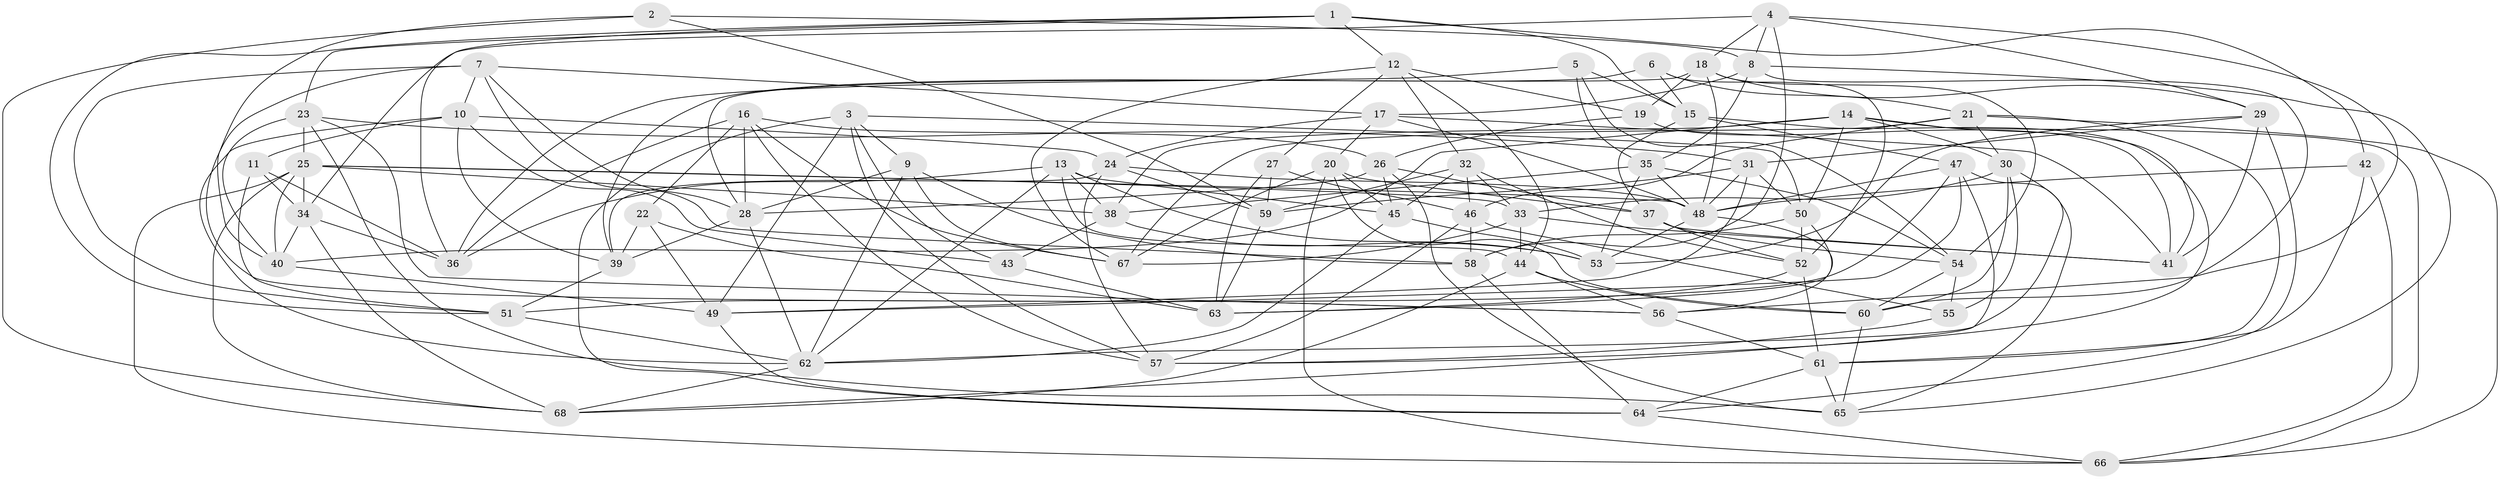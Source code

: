 // original degree distribution, {4: 1.0}
// Generated by graph-tools (version 1.1) at 2025/50/03/09/25 03:50:55]
// undirected, 68 vertices, 198 edges
graph export_dot {
graph [start="1"]
  node [color=gray90,style=filled];
  1;
  2;
  3;
  4;
  5;
  6;
  7;
  8;
  9;
  10;
  11;
  12;
  13;
  14;
  15;
  16;
  17;
  18;
  19;
  20;
  21;
  22;
  23;
  24;
  25;
  26;
  27;
  28;
  29;
  30;
  31;
  32;
  33;
  34;
  35;
  36;
  37;
  38;
  39;
  40;
  41;
  42;
  43;
  44;
  45;
  46;
  47;
  48;
  49;
  50;
  51;
  52;
  53;
  54;
  55;
  56;
  57;
  58;
  59;
  60;
  61;
  62;
  63;
  64;
  65;
  66;
  67;
  68;
  1 -- 12 [weight=1.0];
  1 -- 15 [weight=1.0];
  1 -- 23 [weight=1.0];
  1 -- 36 [weight=1.0];
  1 -- 42 [weight=1.0];
  1 -- 51 [weight=1.0];
  2 -- 8 [weight=1.0];
  2 -- 40 [weight=1.0];
  2 -- 59 [weight=1.0];
  2 -- 68 [weight=1.0];
  3 -- 9 [weight=1.0];
  3 -- 43 [weight=1.0];
  3 -- 49 [weight=1.0];
  3 -- 50 [weight=1.0];
  3 -- 57 [weight=1.0];
  3 -- 64 [weight=1.0];
  4 -- 8 [weight=1.0];
  4 -- 18 [weight=1.0];
  4 -- 29 [weight=1.0];
  4 -- 34 [weight=1.0];
  4 -- 56 [weight=1.0];
  4 -- 58 [weight=1.0];
  5 -- 15 [weight=1.0];
  5 -- 35 [weight=1.0];
  5 -- 36 [weight=1.0];
  5 -- 54 [weight=1.0];
  6 -- 15 [weight=1.0];
  6 -- 21 [weight=1.0];
  6 -- 39 [weight=1.0];
  6 -- 52 [weight=1.0];
  7 -- 10 [weight=1.0];
  7 -- 17 [weight=1.0];
  7 -- 28 [weight=1.0];
  7 -- 51 [weight=1.0];
  7 -- 56 [weight=1.0];
  7 -- 58 [weight=1.0];
  8 -- 17 [weight=1.0];
  8 -- 35 [weight=1.0];
  8 -- 60 [weight=1.0];
  8 -- 65 [weight=1.0];
  9 -- 28 [weight=2.0];
  9 -- 58 [weight=1.0];
  9 -- 62 [weight=1.0];
  9 -- 67 [weight=1.0];
  10 -- 11 [weight=1.0];
  10 -- 24 [weight=1.0];
  10 -- 39 [weight=1.0];
  10 -- 43 [weight=1.0];
  10 -- 62 [weight=1.0];
  11 -- 34 [weight=1.0];
  11 -- 36 [weight=1.0];
  11 -- 51 [weight=1.0];
  12 -- 19 [weight=1.0];
  12 -- 27 [weight=1.0];
  12 -- 32 [weight=1.0];
  12 -- 44 [weight=1.0];
  12 -- 67 [weight=1.0];
  13 -- 36 [weight=1.0];
  13 -- 38 [weight=1.0];
  13 -- 44 [weight=1.0];
  13 -- 45 [weight=1.0];
  13 -- 53 [weight=1.0];
  13 -- 62 [weight=1.0];
  14 -- 30 [weight=1.0];
  14 -- 38 [weight=1.0];
  14 -- 40 [weight=1.0];
  14 -- 41 [weight=1.0];
  14 -- 50 [weight=1.0];
  14 -- 66 [weight=1.0];
  15 -- 37 [weight=1.0];
  15 -- 47 [weight=1.0];
  15 -- 57 [weight=1.0];
  16 -- 22 [weight=1.0];
  16 -- 26 [weight=1.0];
  16 -- 28 [weight=1.0];
  16 -- 36 [weight=1.0];
  16 -- 57 [weight=1.0];
  16 -- 67 [weight=1.0];
  17 -- 20 [weight=1.0];
  17 -- 24 [weight=1.0];
  17 -- 41 [weight=1.0];
  17 -- 48 [weight=1.0];
  18 -- 19 [weight=1.0];
  18 -- 28 [weight=1.0];
  18 -- 29 [weight=1.0];
  18 -- 48 [weight=1.0];
  18 -- 54 [weight=1.0];
  19 -- 26 [weight=1.0];
  19 -- 41 [weight=1.0];
  20 -- 37 [weight=1.0];
  20 -- 45 [weight=1.0];
  20 -- 60 [weight=1.0];
  20 -- 66 [weight=1.0];
  20 -- 67 [weight=1.0];
  21 -- 30 [weight=1.0];
  21 -- 46 [weight=1.0];
  21 -- 61 [weight=1.0];
  21 -- 66 [weight=1.0];
  21 -- 67 [weight=1.0];
  22 -- 39 [weight=1.0];
  22 -- 49 [weight=1.0];
  22 -- 63 [weight=1.0];
  23 -- 25 [weight=1.0];
  23 -- 31 [weight=1.0];
  23 -- 40 [weight=1.0];
  23 -- 56 [weight=1.0];
  23 -- 65 [weight=1.0];
  24 -- 39 [weight=1.0];
  24 -- 48 [weight=1.0];
  24 -- 57 [weight=1.0];
  24 -- 59 [weight=1.0];
  25 -- 33 [weight=1.0];
  25 -- 34 [weight=1.0];
  25 -- 38 [weight=1.0];
  25 -- 40 [weight=1.0];
  25 -- 48 [weight=1.0];
  25 -- 66 [weight=1.0];
  25 -- 68 [weight=1.0];
  26 -- 28 [weight=1.0];
  26 -- 37 [weight=1.0];
  26 -- 45 [weight=1.0];
  26 -- 65 [weight=1.0];
  27 -- 46 [weight=1.0];
  27 -- 59 [weight=1.0];
  27 -- 63 [weight=1.0];
  28 -- 39 [weight=1.0];
  28 -- 62 [weight=1.0];
  29 -- 31 [weight=1.0];
  29 -- 41 [weight=1.0];
  29 -- 53 [weight=1.0];
  29 -- 64 [weight=1.0];
  30 -- 33 [weight=1.0];
  30 -- 55 [weight=1.0];
  30 -- 60 [weight=1.0];
  30 -- 62 [weight=1.0];
  31 -- 48 [weight=1.0];
  31 -- 49 [weight=1.0];
  31 -- 50 [weight=1.0];
  31 -- 59 [weight=1.0];
  32 -- 33 [weight=1.0];
  32 -- 45 [weight=1.0];
  32 -- 46 [weight=1.0];
  32 -- 52 [weight=1.0];
  32 -- 59 [weight=1.0];
  33 -- 41 [weight=1.0];
  33 -- 44 [weight=1.0];
  33 -- 67 [weight=1.0];
  34 -- 36 [weight=1.0];
  34 -- 40 [weight=1.0];
  34 -- 68 [weight=1.0];
  35 -- 38 [weight=1.0];
  35 -- 48 [weight=1.0];
  35 -- 53 [weight=1.0];
  35 -- 54 [weight=1.0];
  37 -- 41 [weight=1.0];
  37 -- 52 [weight=1.0];
  37 -- 54 [weight=1.0];
  38 -- 43 [weight=1.0];
  38 -- 53 [weight=1.0];
  39 -- 51 [weight=1.0];
  40 -- 49 [weight=1.0];
  42 -- 48 [weight=1.0];
  42 -- 61 [weight=1.0];
  42 -- 66 [weight=1.0];
  43 -- 63 [weight=1.0];
  44 -- 56 [weight=1.0];
  44 -- 60 [weight=1.0];
  44 -- 68 [weight=1.0];
  45 -- 53 [weight=1.0];
  45 -- 62 [weight=1.0];
  46 -- 55 [weight=1.0];
  46 -- 57 [weight=1.0];
  46 -- 58 [weight=1.0];
  47 -- 48 [weight=1.0];
  47 -- 49 [weight=1.0];
  47 -- 51 [weight=1.0];
  47 -- 65 [weight=1.0];
  47 -- 68 [weight=1.0];
  48 -- 53 [weight=1.0];
  48 -- 56 [weight=1.0];
  49 -- 64 [weight=1.0];
  50 -- 52 [weight=1.0];
  50 -- 58 [weight=1.0];
  50 -- 63 [weight=1.0];
  51 -- 62 [weight=1.0];
  52 -- 61 [weight=1.0];
  52 -- 63 [weight=1.0];
  54 -- 55 [weight=1.0];
  54 -- 60 [weight=1.0];
  55 -- 57 [weight=1.0];
  56 -- 61 [weight=1.0];
  58 -- 64 [weight=1.0];
  59 -- 63 [weight=1.0];
  60 -- 65 [weight=1.0];
  61 -- 64 [weight=1.0];
  61 -- 65 [weight=1.0];
  62 -- 68 [weight=1.0];
  64 -- 66 [weight=1.0];
}
